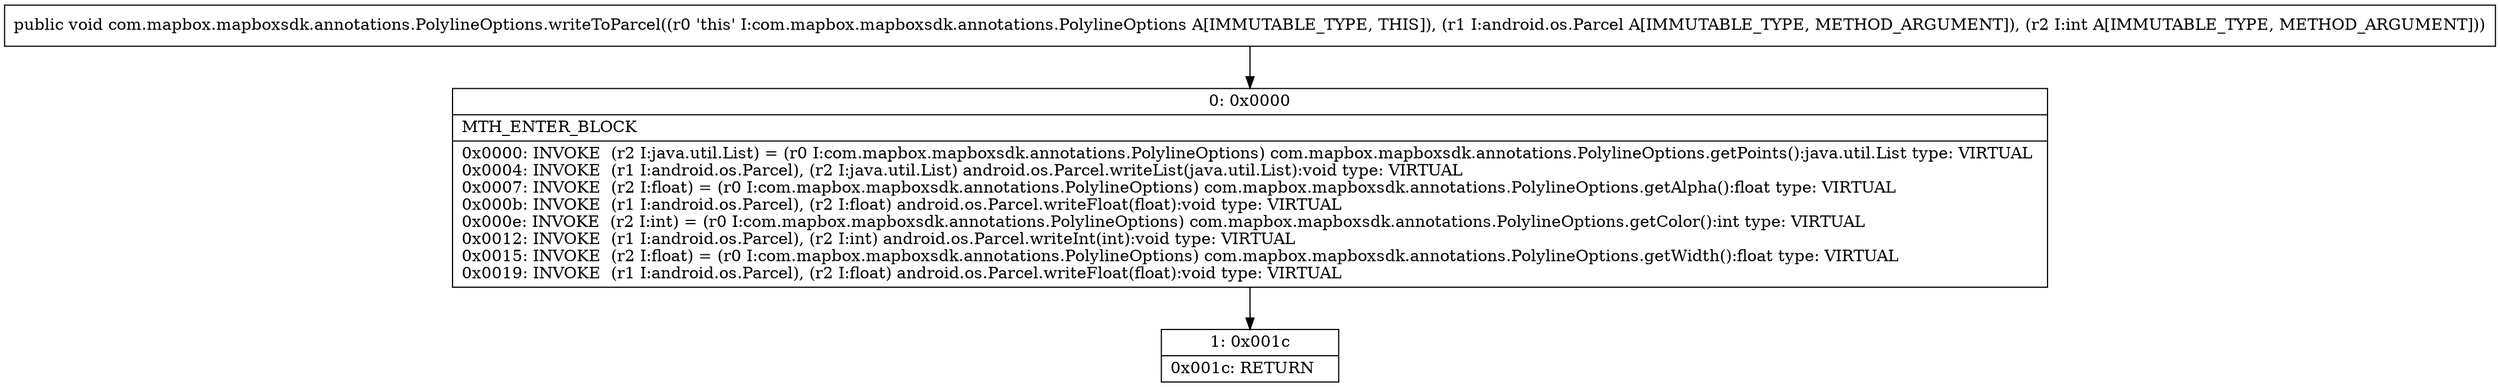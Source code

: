digraph "CFG forcom.mapbox.mapboxsdk.annotations.PolylineOptions.writeToParcel(Landroid\/os\/Parcel;I)V" {
Node_0 [shape=record,label="{0\:\ 0x0000|MTH_ENTER_BLOCK\l|0x0000: INVOKE  (r2 I:java.util.List) = (r0 I:com.mapbox.mapboxsdk.annotations.PolylineOptions) com.mapbox.mapboxsdk.annotations.PolylineOptions.getPoints():java.util.List type: VIRTUAL \l0x0004: INVOKE  (r1 I:android.os.Parcel), (r2 I:java.util.List) android.os.Parcel.writeList(java.util.List):void type: VIRTUAL \l0x0007: INVOKE  (r2 I:float) = (r0 I:com.mapbox.mapboxsdk.annotations.PolylineOptions) com.mapbox.mapboxsdk.annotations.PolylineOptions.getAlpha():float type: VIRTUAL \l0x000b: INVOKE  (r1 I:android.os.Parcel), (r2 I:float) android.os.Parcel.writeFloat(float):void type: VIRTUAL \l0x000e: INVOKE  (r2 I:int) = (r0 I:com.mapbox.mapboxsdk.annotations.PolylineOptions) com.mapbox.mapboxsdk.annotations.PolylineOptions.getColor():int type: VIRTUAL \l0x0012: INVOKE  (r1 I:android.os.Parcel), (r2 I:int) android.os.Parcel.writeInt(int):void type: VIRTUAL \l0x0015: INVOKE  (r2 I:float) = (r0 I:com.mapbox.mapboxsdk.annotations.PolylineOptions) com.mapbox.mapboxsdk.annotations.PolylineOptions.getWidth():float type: VIRTUAL \l0x0019: INVOKE  (r1 I:android.os.Parcel), (r2 I:float) android.os.Parcel.writeFloat(float):void type: VIRTUAL \l}"];
Node_1 [shape=record,label="{1\:\ 0x001c|0x001c: RETURN   \l}"];
MethodNode[shape=record,label="{public void com.mapbox.mapboxsdk.annotations.PolylineOptions.writeToParcel((r0 'this' I:com.mapbox.mapboxsdk.annotations.PolylineOptions A[IMMUTABLE_TYPE, THIS]), (r1 I:android.os.Parcel A[IMMUTABLE_TYPE, METHOD_ARGUMENT]), (r2 I:int A[IMMUTABLE_TYPE, METHOD_ARGUMENT])) }"];
MethodNode -> Node_0;
Node_0 -> Node_1;
}

